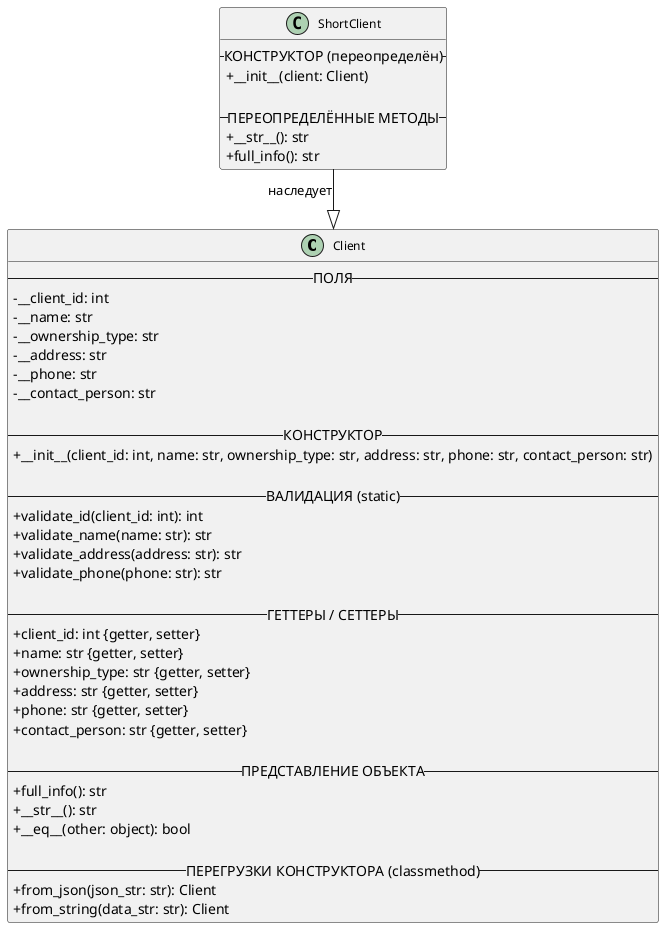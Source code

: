 @startuml myClassASS
skinparam classAttributeIconSize 0
skinparam shadowing false
skinparam linetype ortho
skinparam classFontSize 12
skinparam classFontName "Consolas"

' ========== Базовый класс Client ==========
class Client {
    -- ПОЛЯ --
    - __client_id: int
    - __name: str
    - __ownership_type: str
    - __address: str
    - __phone: str
    - __contact_person: str

    -- КОНСТРУКТОР --
    + __init__(client_id: int, name: str, ownership_type: str, address: str, phone: str, contact_person: str)

    -- ВАЛИДАЦИЯ (static) --
    + validate_id(client_id: int): int
    + validate_name(name: str): str
    + validate_address(address: str): str
    + validate_phone(phone: str): str

    -- ГЕТТЕРЫ / СЕТТЕРЫ --
    + client_id: int {getter, setter}
    + name: str {getter, setter}
    + ownership_type: str {getter, setter}
    + address: str {getter, setter}
    + phone: str {getter, setter}
    + contact_person: str {getter, setter}

    -- ПРЕДСТАВЛЕНИЕ ОБЪЕКТА --
    + full_info(): str
    + __str__(): str
    + __eq__(other: object): bool

    -- ПЕРЕГРУЗКИ КОНСТРУКТОРА (classmethod) --
    + from_json(json_str: str): Client
    + from_string(data_str: str): Client
}

' ========== Наследник ShortClient ==========
class ShortClient {
    -- КОНСТРУКТОР (переопределён) --
    + __init__(client: Client)

    -- ПЕРЕОПРЕДЕЛЁННЫЕ МЕТОДЫ --
    + __str__(): str
    + full_info(): str
}

' ========== НАСЛЕДОВАНИЕ ==========
ShortClient --|> Client : наследует

@enduml

